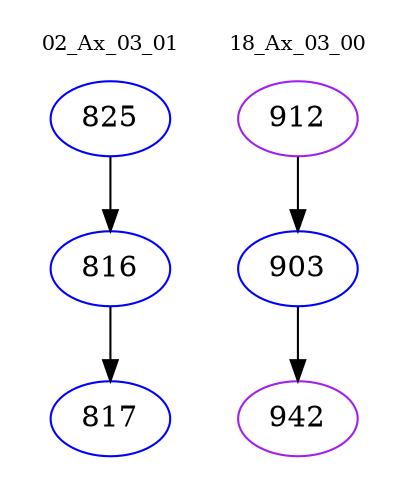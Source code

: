digraph{
subgraph cluster_0 {
color = white
label = "02_Ax_03_01";
fontsize=10;
T0_825 [label="825", color="blue"]
T0_825 -> T0_816 [color="black"]
T0_816 [label="816", color="blue"]
T0_816 -> T0_817 [color="black"]
T0_817 [label="817", color="blue"]
}
subgraph cluster_1 {
color = white
label = "18_Ax_03_00";
fontsize=10;
T1_912 [label="912", color="purple"]
T1_912 -> T1_903 [color="black"]
T1_903 [label="903", color="blue"]
T1_903 -> T1_942 [color="black"]
T1_942 [label="942", color="purple"]
}
}
